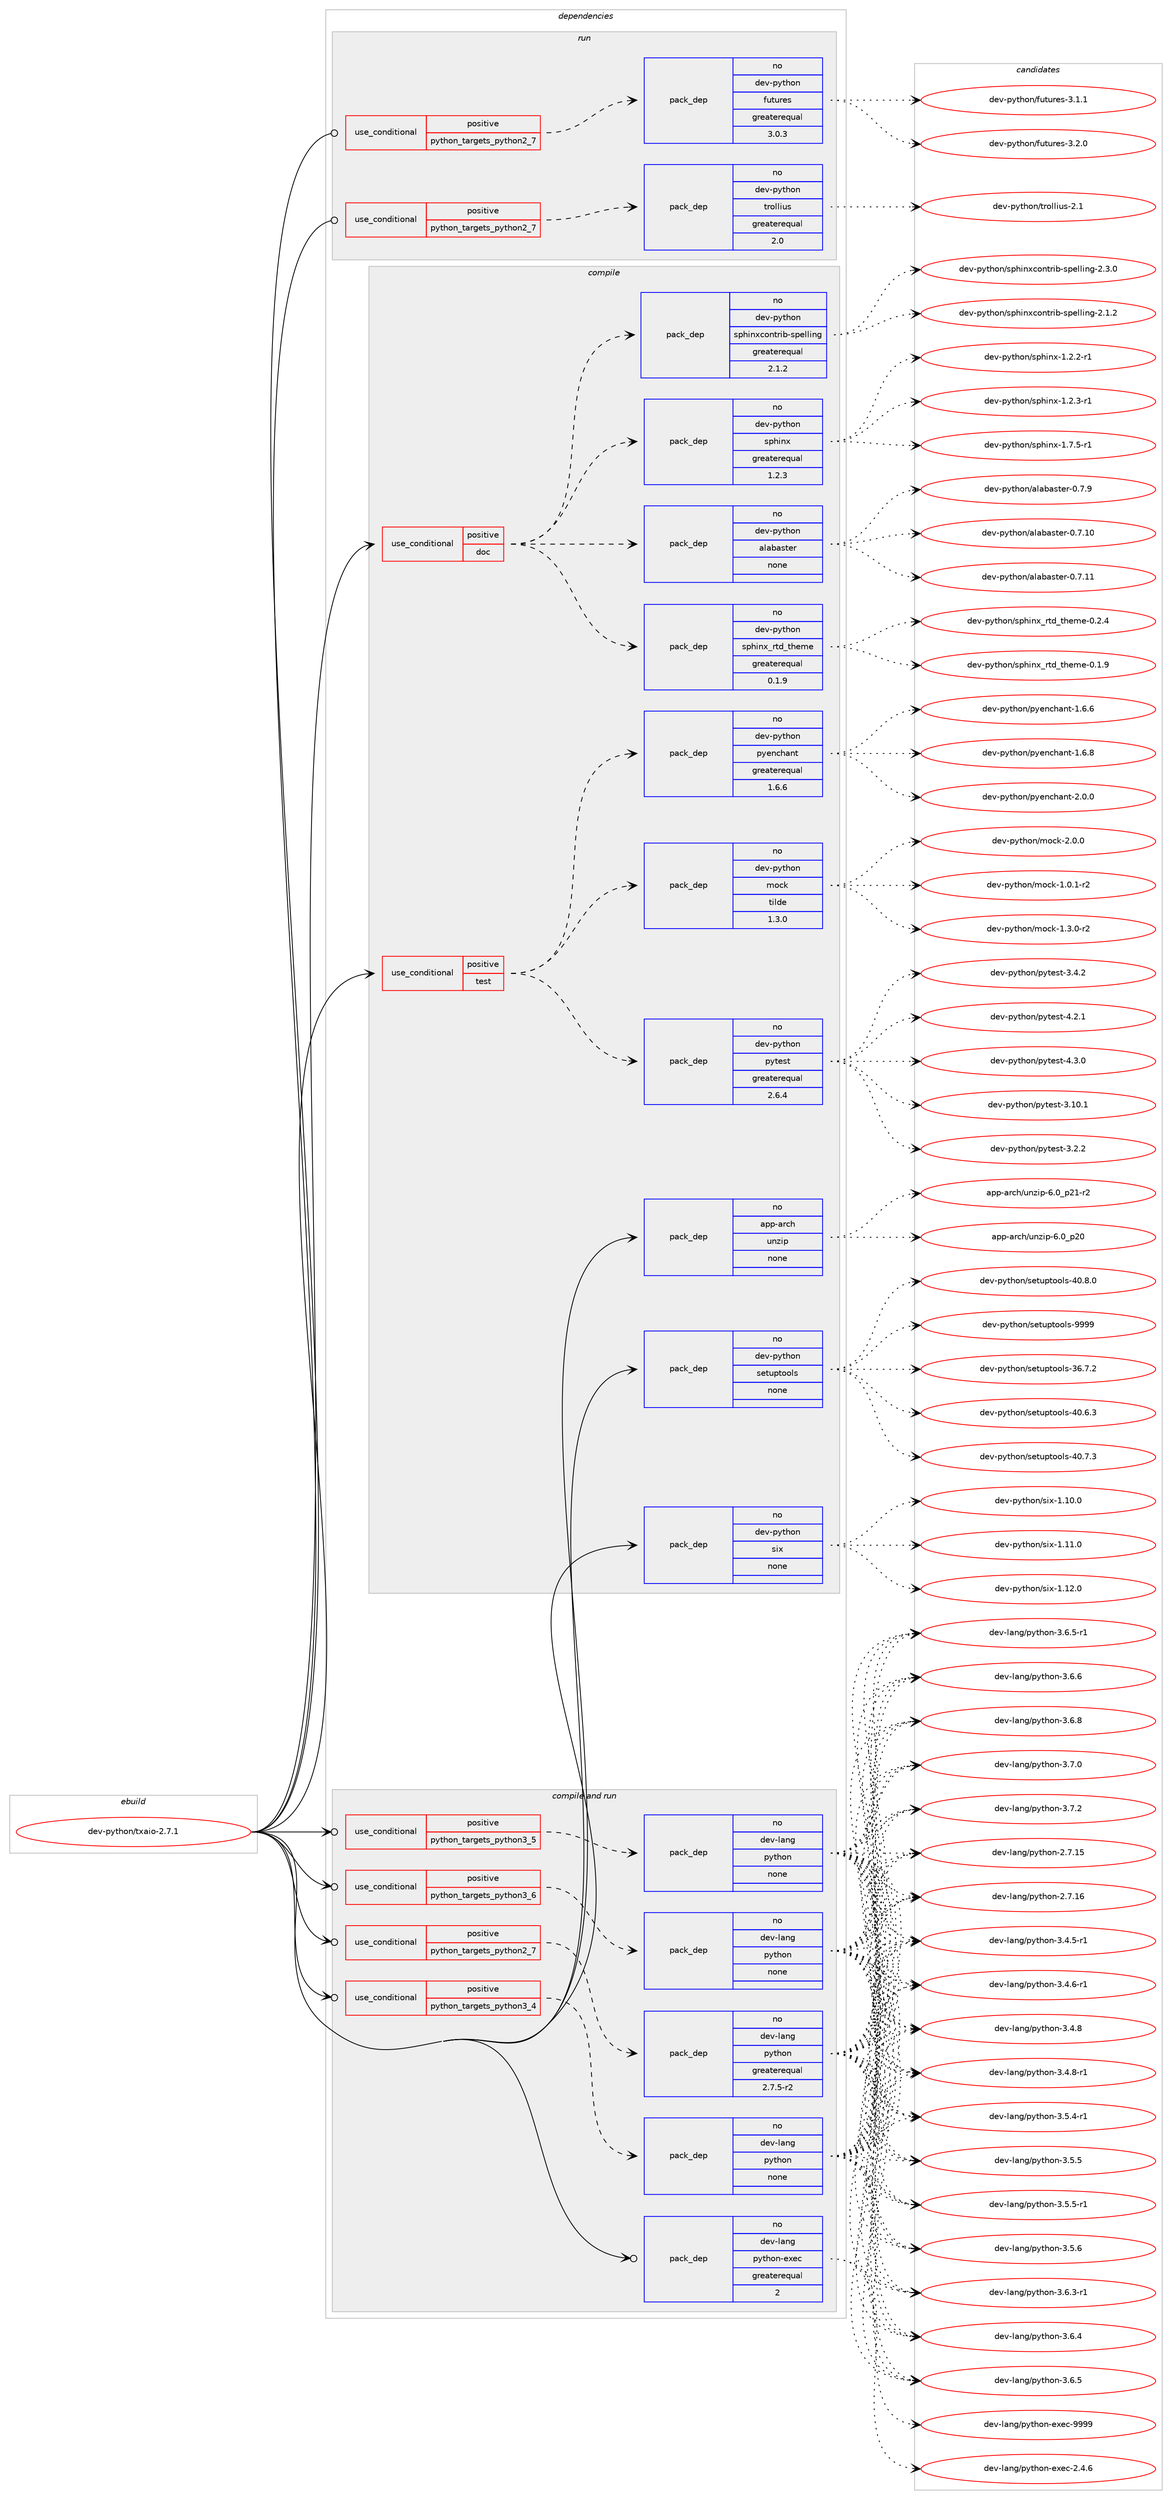 digraph prolog {

# *************
# Graph options
# *************

newrank=true;
concentrate=true;
compound=true;
graph [rankdir=LR,fontname=Helvetica,fontsize=10,ranksep=1.5];#, ranksep=2.5, nodesep=0.2];
edge  [arrowhead=vee];
node  [fontname=Helvetica,fontsize=10];

# **********
# The ebuild
# **********

subgraph cluster_leftcol {
color=gray;
rank=same;
label=<<i>ebuild</i>>;
id [label="dev-python/txaio-2.7.1", color=red, width=4, href="../dev-python/txaio-2.7.1.svg"];
}

# ****************
# The dependencies
# ****************

subgraph cluster_midcol {
color=gray;
label=<<i>dependencies</i>>;
subgraph cluster_compile {
fillcolor="#eeeeee";
style=filled;
label=<<i>compile</i>>;
subgraph cond386147 {
dependency1445963 [label=<<TABLE BORDER="0" CELLBORDER="1" CELLSPACING="0" CELLPADDING="4"><TR><TD ROWSPAN="3" CELLPADDING="10">use_conditional</TD></TR><TR><TD>positive</TD></TR><TR><TD>doc</TD></TR></TABLE>>, shape=none, color=red];
subgraph pack1036449 {
dependency1445964 [label=<<TABLE BORDER="0" CELLBORDER="1" CELLSPACING="0" CELLPADDING="4" WIDTH="220"><TR><TD ROWSPAN="6" CELLPADDING="30">pack_dep</TD></TR><TR><TD WIDTH="110">no</TD></TR><TR><TD>dev-python</TD></TR><TR><TD>sphinx</TD></TR><TR><TD>greaterequal</TD></TR><TR><TD>1.2.3</TD></TR></TABLE>>, shape=none, color=blue];
}
dependency1445963:e -> dependency1445964:w [weight=20,style="dashed",arrowhead="vee"];
subgraph pack1036450 {
dependency1445965 [label=<<TABLE BORDER="0" CELLBORDER="1" CELLSPACING="0" CELLPADDING="4" WIDTH="220"><TR><TD ROWSPAN="6" CELLPADDING="30">pack_dep</TD></TR><TR><TD WIDTH="110">no</TD></TR><TR><TD>dev-python</TD></TR><TR><TD>sphinxcontrib-spelling</TD></TR><TR><TD>greaterequal</TD></TR><TR><TD>2.1.2</TD></TR></TABLE>>, shape=none, color=blue];
}
dependency1445963:e -> dependency1445965:w [weight=20,style="dashed",arrowhead="vee"];
subgraph pack1036451 {
dependency1445966 [label=<<TABLE BORDER="0" CELLBORDER="1" CELLSPACING="0" CELLPADDING="4" WIDTH="220"><TR><TD ROWSPAN="6" CELLPADDING="30">pack_dep</TD></TR><TR><TD WIDTH="110">no</TD></TR><TR><TD>dev-python</TD></TR><TR><TD>sphinx_rtd_theme</TD></TR><TR><TD>greaterequal</TD></TR><TR><TD>0.1.9</TD></TR></TABLE>>, shape=none, color=blue];
}
dependency1445963:e -> dependency1445966:w [weight=20,style="dashed",arrowhead="vee"];
subgraph pack1036452 {
dependency1445967 [label=<<TABLE BORDER="0" CELLBORDER="1" CELLSPACING="0" CELLPADDING="4" WIDTH="220"><TR><TD ROWSPAN="6" CELLPADDING="30">pack_dep</TD></TR><TR><TD WIDTH="110">no</TD></TR><TR><TD>dev-python</TD></TR><TR><TD>alabaster</TD></TR><TR><TD>none</TD></TR><TR><TD></TD></TR></TABLE>>, shape=none, color=blue];
}
dependency1445963:e -> dependency1445967:w [weight=20,style="dashed",arrowhead="vee"];
}
id:e -> dependency1445963:w [weight=20,style="solid",arrowhead="vee"];
subgraph cond386148 {
dependency1445968 [label=<<TABLE BORDER="0" CELLBORDER="1" CELLSPACING="0" CELLPADDING="4"><TR><TD ROWSPAN="3" CELLPADDING="10">use_conditional</TD></TR><TR><TD>positive</TD></TR><TR><TD>test</TD></TR></TABLE>>, shape=none, color=red];
subgraph pack1036453 {
dependency1445969 [label=<<TABLE BORDER="0" CELLBORDER="1" CELLSPACING="0" CELLPADDING="4" WIDTH="220"><TR><TD ROWSPAN="6" CELLPADDING="30">pack_dep</TD></TR><TR><TD WIDTH="110">no</TD></TR><TR><TD>dev-python</TD></TR><TR><TD>pytest</TD></TR><TR><TD>greaterequal</TD></TR><TR><TD>2.6.4</TD></TR></TABLE>>, shape=none, color=blue];
}
dependency1445968:e -> dependency1445969:w [weight=20,style="dashed",arrowhead="vee"];
subgraph pack1036454 {
dependency1445970 [label=<<TABLE BORDER="0" CELLBORDER="1" CELLSPACING="0" CELLPADDING="4" WIDTH="220"><TR><TD ROWSPAN="6" CELLPADDING="30">pack_dep</TD></TR><TR><TD WIDTH="110">no</TD></TR><TR><TD>dev-python</TD></TR><TR><TD>mock</TD></TR><TR><TD>tilde</TD></TR><TR><TD>1.3.0</TD></TR></TABLE>>, shape=none, color=blue];
}
dependency1445968:e -> dependency1445970:w [weight=20,style="dashed",arrowhead="vee"];
subgraph pack1036455 {
dependency1445971 [label=<<TABLE BORDER="0" CELLBORDER="1" CELLSPACING="0" CELLPADDING="4" WIDTH="220"><TR><TD ROWSPAN="6" CELLPADDING="30">pack_dep</TD></TR><TR><TD WIDTH="110">no</TD></TR><TR><TD>dev-python</TD></TR><TR><TD>pyenchant</TD></TR><TR><TD>greaterequal</TD></TR><TR><TD>1.6.6</TD></TR></TABLE>>, shape=none, color=blue];
}
dependency1445968:e -> dependency1445971:w [weight=20,style="dashed",arrowhead="vee"];
}
id:e -> dependency1445968:w [weight=20,style="solid",arrowhead="vee"];
subgraph pack1036456 {
dependency1445972 [label=<<TABLE BORDER="0" CELLBORDER="1" CELLSPACING="0" CELLPADDING="4" WIDTH="220"><TR><TD ROWSPAN="6" CELLPADDING="30">pack_dep</TD></TR><TR><TD WIDTH="110">no</TD></TR><TR><TD>app-arch</TD></TR><TR><TD>unzip</TD></TR><TR><TD>none</TD></TR><TR><TD></TD></TR></TABLE>>, shape=none, color=blue];
}
id:e -> dependency1445972:w [weight=20,style="solid",arrowhead="vee"];
subgraph pack1036457 {
dependency1445973 [label=<<TABLE BORDER="0" CELLBORDER="1" CELLSPACING="0" CELLPADDING="4" WIDTH="220"><TR><TD ROWSPAN="6" CELLPADDING="30">pack_dep</TD></TR><TR><TD WIDTH="110">no</TD></TR><TR><TD>dev-python</TD></TR><TR><TD>setuptools</TD></TR><TR><TD>none</TD></TR><TR><TD></TD></TR></TABLE>>, shape=none, color=blue];
}
id:e -> dependency1445973:w [weight=20,style="solid",arrowhead="vee"];
subgraph pack1036458 {
dependency1445974 [label=<<TABLE BORDER="0" CELLBORDER="1" CELLSPACING="0" CELLPADDING="4" WIDTH="220"><TR><TD ROWSPAN="6" CELLPADDING="30">pack_dep</TD></TR><TR><TD WIDTH="110">no</TD></TR><TR><TD>dev-python</TD></TR><TR><TD>six</TD></TR><TR><TD>none</TD></TR><TR><TD></TD></TR></TABLE>>, shape=none, color=blue];
}
id:e -> dependency1445974:w [weight=20,style="solid",arrowhead="vee"];
}
subgraph cluster_compileandrun {
fillcolor="#eeeeee";
style=filled;
label=<<i>compile and run</i>>;
subgraph cond386149 {
dependency1445975 [label=<<TABLE BORDER="0" CELLBORDER="1" CELLSPACING="0" CELLPADDING="4"><TR><TD ROWSPAN="3" CELLPADDING="10">use_conditional</TD></TR><TR><TD>positive</TD></TR><TR><TD>python_targets_python2_7</TD></TR></TABLE>>, shape=none, color=red];
subgraph pack1036459 {
dependency1445976 [label=<<TABLE BORDER="0" CELLBORDER="1" CELLSPACING="0" CELLPADDING="4" WIDTH="220"><TR><TD ROWSPAN="6" CELLPADDING="30">pack_dep</TD></TR><TR><TD WIDTH="110">no</TD></TR><TR><TD>dev-lang</TD></TR><TR><TD>python</TD></TR><TR><TD>greaterequal</TD></TR><TR><TD>2.7.5-r2</TD></TR></TABLE>>, shape=none, color=blue];
}
dependency1445975:e -> dependency1445976:w [weight=20,style="dashed",arrowhead="vee"];
}
id:e -> dependency1445975:w [weight=20,style="solid",arrowhead="odotvee"];
subgraph cond386150 {
dependency1445977 [label=<<TABLE BORDER="0" CELLBORDER="1" CELLSPACING="0" CELLPADDING="4"><TR><TD ROWSPAN="3" CELLPADDING="10">use_conditional</TD></TR><TR><TD>positive</TD></TR><TR><TD>python_targets_python3_4</TD></TR></TABLE>>, shape=none, color=red];
subgraph pack1036460 {
dependency1445978 [label=<<TABLE BORDER="0" CELLBORDER="1" CELLSPACING="0" CELLPADDING="4" WIDTH="220"><TR><TD ROWSPAN="6" CELLPADDING="30">pack_dep</TD></TR><TR><TD WIDTH="110">no</TD></TR><TR><TD>dev-lang</TD></TR><TR><TD>python</TD></TR><TR><TD>none</TD></TR><TR><TD></TD></TR></TABLE>>, shape=none, color=blue];
}
dependency1445977:e -> dependency1445978:w [weight=20,style="dashed",arrowhead="vee"];
}
id:e -> dependency1445977:w [weight=20,style="solid",arrowhead="odotvee"];
subgraph cond386151 {
dependency1445979 [label=<<TABLE BORDER="0" CELLBORDER="1" CELLSPACING="0" CELLPADDING="4"><TR><TD ROWSPAN="3" CELLPADDING="10">use_conditional</TD></TR><TR><TD>positive</TD></TR><TR><TD>python_targets_python3_5</TD></TR></TABLE>>, shape=none, color=red];
subgraph pack1036461 {
dependency1445980 [label=<<TABLE BORDER="0" CELLBORDER="1" CELLSPACING="0" CELLPADDING="4" WIDTH="220"><TR><TD ROWSPAN="6" CELLPADDING="30">pack_dep</TD></TR><TR><TD WIDTH="110">no</TD></TR><TR><TD>dev-lang</TD></TR><TR><TD>python</TD></TR><TR><TD>none</TD></TR><TR><TD></TD></TR></TABLE>>, shape=none, color=blue];
}
dependency1445979:e -> dependency1445980:w [weight=20,style="dashed",arrowhead="vee"];
}
id:e -> dependency1445979:w [weight=20,style="solid",arrowhead="odotvee"];
subgraph cond386152 {
dependency1445981 [label=<<TABLE BORDER="0" CELLBORDER="1" CELLSPACING="0" CELLPADDING="4"><TR><TD ROWSPAN="3" CELLPADDING="10">use_conditional</TD></TR><TR><TD>positive</TD></TR><TR><TD>python_targets_python3_6</TD></TR></TABLE>>, shape=none, color=red];
subgraph pack1036462 {
dependency1445982 [label=<<TABLE BORDER="0" CELLBORDER="1" CELLSPACING="0" CELLPADDING="4" WIDTH="220"><TR><TD ROWSPAN="6" CELLPADDING="30">pack_dep</TD></TR><TR><TD WIDTH="110">no</TD></TR><TR><TD>dev-lang</TD></TR><TR><TD>python</TD></TR><TR><TD>none</TD></TR><TR><TD></TD></TR></TABLE>>, shape=none, color=blue];
}
dependency1445981:e -> dependency1445982:w [weight=20,style="dashed",arrowhead="vee"];
}
id:e -> dependency1445981:w [weight=20,style="solid",arrowhead="odotvee"];
subgraph pack1036463 {
dependency1445983 [label=<<TABLE BORDER="0" CELLBORDER="1" CELLSPACING="0" CELLPADDING="4" WIDTH="220"><TR><TD ROWSPAN="6" CELLPADDING="30">pack_dep</TD></TR><TR><TD WIDTH="110">no</TD></TR><TR><TD>dev-lang</TD></TR><TR><TD>python-exec</TD></TR><TR><TD>greaterequal</TD></TR><TR><TD>2</TD></TR></TABLE>>, shape=none, color=blue];
}
id:e -> dependency1445983:w [weight=20,style="solid",arrowhead="odotvee"];
}
subgraph cluster_run {
fillcolor="#eeeeee";
style=filled;
label=<<i>run</i>>;
subgraph cond386153 {
dependency1445984 [label=<<TABLE BORDER="0" CELLBORDER="1" CELLSPACING="0" CELLPADDING="4"><TR><TD ROWSPAN="3" CELLPADDING="10">use_conditional</TD></TR><TR><TD>positive</TD></TR><TR><TD>python_targets_python2_7</TD></TR></TABLE>>, shape=none, color=red];
subgraph pack1036464 {
dependency1445985 [label=<<TABLE BORDER="0" CELLBORDER="1" CELLSPACING="0" CELLPADDING="4" WIDTH="220"><TR><TD ROWSPAN="6" CELLPADDING="30">pack_dep</TD></TR><TR><TD WIDTH="110">no</TD></TR><TR><TD>dev-python</TD></TR><TR><TD>futures</TD></TR><TR><TD>greaterequal</TD></TR><TR><TD>3.0.3</TD></TR></TABLE>>, shape=none, color=blue];
}
dependency1445984:e -> dependency1445985:w [weight=20,style="dashed",arrowhead="vee"];
}
id:e -> dependency1445984:w [weight=20,style="solid",arrowhead="odot"];
subgraph cond386154 {
dependency1445986 [label=<<TABLE BORDER="0" CELLBORDER="1" CELLSPACING="0" CELLPADDING="4"><TR><TD ROWSPAN="3" CELLPADDING="10">use_conditional</TD></TR><TR><TD>positive</TD></TR><TR><TD>python_targets_python2_7</TD></TR></TABLE>>, shape=none, color=red];
subgraph pack1036465 {
dependency1445987 [label=<<TABLE BORDER="0" CELLBORDER="1" CELLSPACING="0" CELLPADDING="4" WIDTH="220"><TR><TD ROWSPAN="6" CELLPADDING="30">pack_dep</TD></TR><TR><TD WIDTH="110">no</TD></TR><TR><TD>dev-python</TD></TR><TR><TD>trollius</TD></TR><TR><TD>greaterequal</TD></TR><TR><TD>2.0</TD></TR></TABLE>>, shape=none, color=blue];
}
dependency1445986:e -> dependency1445987:w [weight=20,style="dashed",arrowhead="vee"];
}
id:e -> dependency1445986:w [weight=20,style="solid",arrowhead="odot"];
}
}

# **************
# The candidates
# **************

subgraph cluster_choices {
rank=same;
color=gray;
label=<<i>candidates</i>>;

subgraph choice1036449 {
color=black;
nodesep=1;
choice10010111845112121116104111110471151121041051101204549465046504511449 [label="dev-python/sphinx-1.2.2-r1", color=red, width=4,href="../dev-python/sphinx-1.2.2-r1.svg"];
choice10010111845112121116104111110471151121041051101204549465046514511449 [label="dev-python/sphinx-1.2.3-r1", color=red, width=4,href="../dev-python/sphinx-1.2.3-r1.svg"];
choice10010111845112121116104111110471151121041051101204549465546534511449 [label="dev-python/sphinx-1.7.5-r1", color=red, width=4,href="../dev-python/sphinx-1.7.5-r1.svg"];
dependency1445964:e -> choice10010111845112121116104111110471151121041051101204549465046504511449:w [style=dotted,weight="100"];
dependency1445964:e -> choice10010111845112121116104111110471151121041051101204549465046514511449:w [style=dotted,weight="100"];
dependency1445964:e -> choice10010111845112121116104111110471151121041051101204549465546534511449:w [style=dotted,weight="100"];
}
subgraph choice1036450 {
color=black;
nodesep=1;
choice1001011184511212111610411111047115112104105110120991111101161141059845115112101108108105110103455046494650 [label="dev-python/sphinxcontrib-spelling-2.1.2", color=red, width=4,href="../dev-python/sphinxcontrib-spelling-2.1.2.svg"];
choice1001011184511212111610411111047115112104105110120991111101161141059845115112101108108105110103455046514648 [label="dev-python/sphinxcontrib-spelling-2.3.0", color=red, width=4,href="../dev-python/sphinxcontrib-spelling-2.3.0.svg"];
dependency1445965:e -> choice1001011184511212111610411111047115112104105110120991111101161141059845115112101108108105110103455046494650:w [style=dotted,weight="100"];
dependency1445965:e -> choice1001011184511212111610411111047115112104105110120991111101161141059845115112101108108105110103455046514648:w [style=dotted,weight="100"];
}
subgraph choice1036451 {
color=black;
nodesep=1;
choice10010111845112121116104111110471151121041051101209511411610095116104101109101454846494657 [label="dev-python/sphinx_rtd_theme-0.1.9", color=red, width=4,href="../dev-python/sphinx_rtd_theme-0.1.9.svg"];
choice10010111845112121116104111110471151121041051101209511411610095116104101109101454846504652 [label="dev-python/sphinx_rtd_theme-0.2.4", color=red, width=4,href="../dev-python/sphinx_rtd_theme-0.2.4.svg"];
dependency1445966:e -> choice10010111845112121116104111110471151121041051101209511411610095116104101109101454846494657:w [style=dotted,weight="100"];
dependency1445966:e -> choice10010111845112121116104111110471151121041051101209511411610095116104101109101454846504652:w [style=dotted,weight="100"];
}
subgraph choice1036452 {
color=black;
nodesep=1;
choice10010111845112121116104111110479710897989711511610111445484655464948 [label="dev-python/alabaster-0.7.10", color=red, width=4,href="../dev-python/alabaster-0.7.10.svg"];
choice10010111845112121116104111110479710897989711511610111445484655464949 [label="dev-python/alabaster-0.7.11", color=red, width=4,href="../dev-python/alabaster-0.7.11.svg"];
choice100101118451121211161041111104797108979897115116101114454846554657 [label="dev-python/alabaster-0.7.9", color=red, width=4,href="../dev-python/alabaster-0.7.9.svg"];
dependency1445967:e -> choice10010111845112121116104111110479710897989711511610111445484655464948:w [style=dotted,weight="100"];
dependency1445967:e -> choice10010111845112121116104111110479710897989711511610111445484655464949:w [style=dotted,weight="100"];
dependency1445967:e -> choice100101118451121211161041111104797108979897115116101114454846554657:w [style=dotted,weight="100"];
}
subgraph choice1036453 {
color=black;
nodesep=1;
choice100101118451121211161041111104711212111610111511645514649484649 [label="dev-python/pytest-3.10.1", color=red, width=4,href="../dev-python/pytest-3.10.1.svg"];
choice1001011184511212111610411111047112121116101115116455146504650 [label="dev-python/pytest-3.2.2", color=red, width=4,href="../dev-python/pytest-3.2.2.svg"];
choice1001011184511212111610411111047112121116101115116455146524650 [label="dev-python/pytest-3.4.2", color=red, width=4,href="../dev-python/pytest-3.4.2.svg"];
choice1001011184511212111610411111047112121116101115116455246504649 [label="dev-python/pytest-4.2.1", color=red, width=4,href="../dev-python/pytest-4.2.1.svg"];
choice1001011184511212111610411111047112121116101115116455246514648 [label="dev-python/pytest-4.3.0", color=red, width=4,href="../dev-python/pytest-4.3.0.svg"];
dependency1445969:e -> choice100101118451121211161041111104711212111610111511645514649484649:w [style=dotted,weight="100"];
dependency1445969:e -> choice1001011184511212111610411111047112121116101115116455146504650:w [style=dotted,weight="100"];
dependency1445969:e -> choice1001011184511212111610411111047112121116101115116455146524650:w [style=dotted,weight="100"];
dependency1445969:e -> choice1001011184511212111610411111047112121116101115116455246504649:w [style=dotted,weight="100"];
dependency1445969:e -> choice1001011184511212111610411111047112121116101115116455246514648:w [style=dotted,weight="100"];
}
subgraph choice1036454 {
color=black;
nodesep=1;
choice1001011184511212111610411111047109111991074549464846494511450 [label="dev-python/mock-1.0.1-r2", color=red, width=4,href="../dev-python/mock-1.0.1-r2.svg"];
choice1001011184511212111610411111047109111991074549465146484511450 [label="dev-python/mock-1.3.0-r2", color=red, width=4,href="../dev-python/mock-1.3.0-r2.svg"];
choice100101118451121211161041111104710911199107455046484648 [label="dev-python/mock-2.0.0", color=red, width=4,href="../dev-python/mock-2.0.0.svg"];
dependency1445970:e -> choice1001011184511212111610411111047109111991074549464846494511450:w [style=dotted,weight="100"];
dependency1445970:e -> choice1001011184511212111610411111047109111991074549465146484511450:w [style=dotted,weight="100"];
dependency1445970:e -> choice100101118451121211161041111104710911199107455046484648:w [style=dotted,weight="100"];
}
subgraph choice1036455 {
color=black;
nodesep=1;
choice10010111845112121116104111110471121211011109910497110116454946544654 [label="dev-python/pyenchant-1.6.6", color=red, width=4,href="../dev-python/pyenchant-1.6.6.svg"];
choice10010111845112121116104111110471121211011109910497110116454946544656 [label="dev-python/pyenchant-1.6.8", color=red, width=4,href="../dev-python/pyenchant-1.6.8.svg"];
choice10010111845112121116104111110471121211011109910497110116455046484648 [label="dev-python/pyenchant-2.0.0", color=red, width=4,href="../dev-python/pyenchant-2.0.0.svg"];
dependency1445971:e -> choice10010111845112121116104111110471121211011109910497110116454946544654:w [style=dotted,weight="100"];
dependency1445971:e -> choice10010111845112121116104111110471121211011109910497110116454946544656:w [style=dotted,weight="100"];
dependency1445971:e -> choice10010111845112121116104111110471121211011109910497110116455046484648:w [style=dotted,weight="100"];
}
subgraph choice1036456 {
color=black;
nodesep=1;
choice971121124597114991044711711012210511245544648951125048 [label="app-arch/unzip-6.0_p20", color=red, width=4,href="../app-arch/unzip-6.0_p20.svg"];
choice9711211245971149910447117110122105112455446489511250494511450 [label="app-arch/unzip-6.0_p21-r2", color=red, width=4,href="../app-arch/unzip-6.0_p21-r2.svg"];
dependency1445972:e -> choice971121124597114991044711711012210511245544648951125048:w [style=dotted,weight="100"];
dependency1445972:e -> choice9711211245971149910447117110122105112455446489511250494511450:w [style=dotted,weight="100"];
}
subgraph choice1036457 {
color=black;
nodesep=1;
choice100101118451121211161041111104711510111611711211611111110811545515446554650 [label="dev-python/setuptools-36.7.2", color=red, width=4,href="../dev-python/setuptools-36.7.2.svg"];
choice100101118451121211161041111104711510111611711211611111110811545524846544651 [label="dev-python/setuptools-40.6.3", color=red, width=4,href="../dev-python/setuptools-40.6.3.svg"];
choice100101118451121211161041111104711510111611711211611111110811545524846554651 [label="dev-python/setuptools-40.7.3", color=red, width=4,href="../dev-python/setuptools-40.7.3.svg"];
choice100101118451121211161041111104711510111611711211611111110811545524846564648 [label="dev-python/setuptools-40.8.0", color=red, width=4,href="../dev-python/setuptools-40.8.0.svg"];
choice10010111845112121116104111110471151011161171121161111111081154557575757 [label="dev-python/setuptools-9999", color=red, width=4,href="../dev-python/setuptools-9999.svg"];
dependency1445973:e -> choice100101118451121211161041111104711510111611711211611111110811545515446554650:w [style=dotted,weight="100"];
dependency1445973:e -> choice100101118451121211161041111104711510111611711211611111110811545524846544651:w [style=dotted,weight="100"];
dependency1445973:e -> choice100101118451121211161041111104711510111611711211611111110811545524846554651:w [style=dotted,weight="100"];
dependency1445973:e -> choice100101118451121211161041111104711510111611711211611111110811545524846564648:w [style=dotted,weight="100"];
dependency1445973:e -> choice10010111845112121116104111110471151011161171121161111111081154557575757:w [style=dotted,weight="100"];
}
subgraph choice1036458 {
color=black;
nodesep=1;
choice100101118451121211161041111104711510512045494649484648 [label="dev-python/six-1.10.0", color=red, width=4,href="../dev-python/six-1.10.0.svg"];
choice100101118451121211161041111104711510512045494649494648 [label="dev-python/six-1.11.0", color=red, width=4,href="../dev-python/six-1.11.0.svg"];
choice100101118451121211161041111104711510512045494649504648 [label="dev-python/six-1.12.0", color=red, width=4,href="../dev-python/six-1.12.0.svg"];
dependency1445974:e -> choice100101118451121211161041111104711510512045494649484648:w [style=dotted,weight="100"];
dependency1445974:e -> choice100101118451121211161041111104711510512045494649494648:w [style=dotted,weight="100"];
dependency1445974:e -> choice100101118451121211161041111104711510512045494649504648:w [style=dotted,weight="100"];
}
subgraph choice1036459 {
color=black;
nodesep=1;
choice10010111845108971101034711212111610411111045504655464953 [label="dev-lang/python-2.7.15", color=red, width=4,href="../dev-lang/python-2.7.15.svg"];
choice10010111845108971101034711212111610411111045504655464954 [label="dev-lang/python-2.7.16", color=red, width=4,href="../dev-lang/python-2.7.16.svg"];
choice1001011184510897110103471121211161041111104551465246534511449 [label="dev-lang/python-3.4.5-r1", color=red, width=4,href="../dev-lang/python-3.4.5-r1.svg"];
choice1001011184510897110103471121211161041111104551465246544511449 [label="dev-lang/python-3.4.6-r1", color=red, width=4,href="../dev-lang/python-3.4.6-r1.svg"];
choice100101118451089711010347112121116104111110455146524656 [label="dev-lang/python-3.4.8", color=red, width=4,href="../dev-lang/python-3.4.8.svg"];
choice1001011184510897110103471121211161041111104551465246564511449 [label="dev-lang/python-3.4.8-r1", color=red, width=4,href="../dev-lang/python-3.4.8-r1.svg"];
choice1001011184510897110103471121211161041111104551465346524511449 [label="dev-lang/python-3.5.4-r1", color=red, width=4,href="../dev-lang/python-3.5.4-r1.svg"];
choice100101118451089711010347112121116104111110455146534653 [label="dev-lang/python-3.5.5", color=red, width=4,href="../dev-lang/python-3.5.5.svg"];
choice1001011184510897110103471121211161041111104551465346534511449 [label="dev-lang/python-3.5.5-r1", color=red, width=4,href="../dev-lang/python-3.5.5-r1.svg"];
choice100101118451089711010347112121116104111110455146534654 [label="dev-lang/python-3.5.6", color=red, width=4,href="../dev-lang/python-3.5.6.svg"];
choice1001011184510897110103471121211161041111104551465446514511449 [label="dev-lang/python-3.6.3-r1", color=red, width=4,href="../dev-lang/python-3.6.3-r1.svg"];
choice100101118451089711010347112121116104111110455146544652 [label="dev-lang/python-3.6.4", color=red, width=4,href="../dev-lang/python-3.6.4.svg"];
choice100101118451089711010347112121116104111110455146544653 [label="dev-lang/python-3.6.5", color=red, width=4,href="../dev-lang/python-3.6.5.svg"];
choice1001011184510897110103471121211161041111104551465446534511449 [label="dev-lang/python-3.6.5-r1", color=red, width=4,href="../dev-lang/python-3.6.5-r1.svg"];
choice100101118451089711010347112121116104111110455146544654 [label="dev-lang/python-3.6.6", color=red, width=4,href="../dev-lang/python-3.6.6.svg"];
choice100101118451089711010347112121116104111110455146544656 [label="dev-lang/python-3.6.8", color=red, width=4,href="../dev-lang/python-3.6.8.svg"];
choice100101118451089711010347112121116104111110455146554648 [label="dev-lang/python-3.7.0", color=red, width=4,href="../dev-lang/python-3.7.0.svg"];
choice100101118451089711010347112121116104111110455146554650 [label="dev-lang/python-3.7.2", color=red, width=4,href="../dev-lang/python-3.7.2.svg"];
dependency1445976:e -> choice10010111845108971101034711212111610411111045504655464953:w [style=dotted,weight="100"];
dependency1445976:e -> choice10010111845108971101034711212111610411111045504655464954:w [style=dotted,weight="100"];
dependency1445976:e -> choice1001011184510897110103471121211161041111104551465246534511449:w [style=dotted,weight="100"];
dependency1445976:e -> choice1001011184510897110103471121211161041111104551465246544511449:w [style=dotted,weight="100"];
dependency1445976:e -> choice100101118451089711010347112121116104111110455146524656:w [style=dotted,weight="100"];
dependency1445976:e -> choice1001011184510897110103471121211161041111104551465246564511449:w [style=dotted,weight="100"];
dependency1445976:e -> choice1001011184510897110103471121211161041111104551465346524511449:w [style=dotted,weight="100"];
dependency1445976:e -> choice100101118451089711010347112121116104111110455146534653:w [style=dotted,weight="100"];
dependency1445976:e -> choice1001011184510897110103471121211161041111104551465346534511449:w [style=dotted,weight="100"];
dependency1445976:e -> choice100101118451089711010347112121116104111110455146534654:w [style=dotted,weight="100"];
dependency1445976:e -> choice1001011184510897110103471121211161041111104551465446514511449:w [style=dotted,weight="100"];
dependency1445976:e -> choice100101118451089711010347112121116104111110455146544652:w [style=dotted,weight="100"];
dependency1445976:e -> choice100101118451089711010347112121116104111110455146544653:w [style=dotted,weight="100"];
dependency1445976:e -> choice1001011184510897110103471121211161041111104551465446534511449:w [style=dotted,weight="100"];
dependency1445976:e -> choice100101118451089711010347112121116104111110455146544654:w [style=dotted,weight="100"];
dependency1445976:e -> choice100101118451089711010347112121116104111110455146544656:w [style=dotted,weight="100"];
dependency1445976:e -> choice100101118451089711010347112121116104111110455146554648:w [style=dotted,weight="100"];
dependency1445976:e -> choice100101118451089711010347112121116104111110455146554650:w [style=dotted,weight="100"];
}
subgraph choice1036460 {
color=black;
nodesep=1;
choice10010111845108971101034711212111610411111045504655464953 [label="dev-lang/python-2.7.15", color=red, width=4,href="../dev-lang/python-2.7.15.svg"];
choice10010111845108971101034711212111610411111045504655464954 [label="dev-lang/python-2.7.16", color=red, width=4,href="../dev-lang/python-2.7.16.svg"];
choice1001011184510897110103471121211161041111104551465246534511449 [label="dev-lang/python-3.4.5-r1", color=red, width=4,href="../dev-lang/python-3.4.5-r1.svg"];
choice1001011184510897110103471121211161041111104551465246544511449 [label="dev-lang/python-3.4.6-r1", color=red, width=4,href="../dev-lang/python-3.4.6-r1.svg"];
choice100101118451089711010347112121116104111110455146524656 [label="dev-lang/python-3.4.8", color=red, width=4,href="../dev-lang/python-3.4.8.svg"];
choice1001011184510897110103471121211161041111104551465246564511449 [label="dev-lang/python-3.4.8-r1", color=red, width=4,href="../dev-lang/python-3.4.8-r1.svg"];
choice1001011184510897110103471121211161041111104551465346524511449 [label="dev-lang/python-3.5.4-r1", color=red, width=4,href="../dev-lang/python-3.5.4-r1.svg"];
choice100101118451089711010347112121116104111110455146534653 [label="dev-lang/python-3.5.5", color=red, width=4,href="../dev-lang/python-3.5.5.svg"];
choice1001011184510897110103471121211161041111104551465346534511449 [label="dev-lang/python-3.5.5-r1", color=red, width=4,href="../dev-lang/python-3.5.5-r1.svg"];
choice100101118451089711010347112121116104111110455146534654 [label="dev-lang/python-3.5.6", color=red, width=4,href="../dev-lang/python-3.5.6.svg"];
choice1001011184510897110103471121211161041111104551465446514511449 [label="dev-lang/python-3.6.3-r1", color=red, width=4,href="../dev-lang/python-3.6.3-r1.svg"];
choice100101118451089711010347112121116104111110455146544652 [label="dev-lang/python-3.6.4", color=red, width=4,href="../dev-lang/python-3.6.4.svg"];
choice100101118451089711010347112121116104111110455146544653 [label="dev-lang/python-3.6.5", color=red, width=4,href="../dev-lang/python-3.6.5.svg"];
choice1001011184510897110103471121211161041111104551465446534511449 [label="dev-lang/python-3.6.5-r1", color=red, width=4,href="../dev-lang/python-3.6.5-r1.svg"];
choice100101118451089711010347112121116104111110455146544654 [label="dev-lang/python-3.6.6", color=red, width=4,href="../dev-lang/python-3.6.6.svg"];
choice100101118451089711010347112121116104111110455146544656 [label="dev-lang/python-3.6.8", color=red, width=4,href="../dev-lang/python-3.6.8.svg"];
choice100101118451089711010347112121116104111110455146554648 [label="dev-lang/python-3.7.0", color=red, width=4,href="../dev-lang/python-3.7.0.svg"];
choice100101118451089711010347112121116104111110455146554650 [label="dev-lang/python-3.7.2", color=red, width=4,href="../dev-lang/python-3.7.2.svg"];
dependency1445978:e -> choice10010111845108971101034711212111610411111045504655464953:w [style=dotted,weight="100"];
dependency1445978:e -> choice10010111845108971101034711212111610411111045504655464954:w [style=dotted,weight="100"];
dependency1445978:e -> choice1001011184510897110103471121211161041111104551465246534511449:w [style=dotted,weight="100"];
dependency1445978:e -> choice1001011184510897110103471121211161041111104551465246544511449:w [style=dotted,weight="100"];
dependency1445978:e -> choice100101118451089711010347112121116104111110455146524656:w [style=dotted,weight="100"];
dependency1445978:e -> choice1001011184510897110103471121211161041111104551465246564511449:w [style=dotted,weight="100"];
dependency1445978:e -> choice1001011184510897110103471121211161041111104551465346524511449:w [style=dotted,weight="100"];
dependency1445978:e -> choice100101118451089711010347112121116104111110455146534653:w [style=dotted,weight="100"];
dependency1445978:e -> choice1001011184510897110103471121211161041111104551465346534511449:w [style=dotted,weight="100"];
dependency1445978:e -> choice100101118451089711010347112121116104111110455146534654:w [style=dotted,weight="100"];
dependency1445978:e -> choice1001011184510897110103471121211161041111104551465446514511449:w [style=dotted,weight="100"];
dependency1445978:e -> choice100101118451089711010347112121116104111110455146544652:w [style=dotted,weight="100"];
dependency1445978:e -> choice100101118451089711010347112121116104111110455146544653:w [style=dotted,weight="100"];
dependency1445978:e -> choice1001011184510897110103471121211161041111104551465446534511449:w [style=dotted,weight="100"];
dependency1445978:e -> choice100101118451089711010347112121116104111110455146544654:w [style=dotted,weight="100"];
dependency1445978:e -> choice100101118451089711010347112121116104111110455146544656:w [style=dotted,weight="100"];
dependency1445978:e -> choice100101118451089711010347112121116104111110455146554648:w [style=dotted,weight="100"];
dependency1445978:e -> choice100101118451089711010347112121116104111110455146554650:w [style=dotted,weight="100"];
}
subgraph choice1036461 {
color=black;
nodesep=1;
choice10010111845108971101034711212111610411111045504655464953 [label="dev-lang/python-2.7.15", color=red, width=4,href="../dev-lang/python-2.7.15.svg"];
choice10010111845108971101034711212111610411111045504655464954 [label="dev-lang/python-2.7.16", color=red, width=4,href="../dev-lang/python-2.7.16.svg"];
choice1001011184510897110103471121211161041111104551465246534511449 [label="dev-lang/python-3.4.5-r1", color=red, width=4,href="../dev-lang/python-3.4.5-r1.svg"];
choice1001011184510897110103471121211161041111104551465246544511449 [label="dev-lang/python-3.4.6-r1", color=red, width=4,href="../dev-lang/python-3.4.6-r1.svg"];
choice100101118451089711010347112121116104111110455146524656 [label="dev-lang/python-3.4.8", color=red, width=4,href="../dev-lang/python-3.4.8.svg"];
choice1001011184510897110103471121211161041111104551465246564511449 [label="dev-lang/python-3.4.8-r1", color=red, width=4,href="../dev-lang/python-3.4.8-r1.svg"];
choice1001011184510897110103471121211161041111104551465346524511449 [label="dev-lang/python-3.5.4-r1", color=red, width=4,href="../dev-lang/python-3.5.4-r1.svg"];
choice100101118451089711010347112121116104111110455146534653 [label="dev-lang/python-3.5.5", color=red, width=4,href="../dev-lang/python-3.5.5.svg"];
choice1001011184510897110103471121211161041111104551465346534511449 [label="dev-lang/python-3.5.5-r1", color=red, width=4,href="../dev-lang/python-3.5.5-r1.svg"];
choice100101118451089711010347112121116104111110455146534654 [label="dev-lang/python-3.5.6", color=red, width=4,href="../dev-lang/python-3.5.6.svg"];
choice1001011184510897110103471121211161041111104551465446514511449 [label="dev-lang/python-3.6.3-r1", color=red, width=4,href="../dev-lang/python-3.6.3-r1.svg"];
choice100101118451089711010347112121116104111110455146544652 [label="dev-lang/python-3.6.4", color=red, width=4,href="../dev-lang/python-3.6.4.svg"];
choice100101118451089711010347112121116104111110455146544653 [label="dev-lang/python-3.6.5", color=red, width=4,href="../dev-lang/python-3.6.5.svg"];
choice1001011184510897110103471121211161041111104551465446534511449 [label="dev-lang/python-3.6.5-r1", color=red, width=4,href="../dev-lang/python-3.6.5-r1.svg"];
choice100101118451089711010347112121116104111110455146544654 [label="dev-lang/python-3.6.6", color=red, width=4,href="../dev-lang/python-3.6.6.svg"];
choice100101118451089711010347112121116104111110455146544656 [label="dev-lang/python-3.6.8", color=red, width=4,href="../dev-lang/python-3.6.8.svg"];
choice100101118451089711010347112121116104111110455146554648 [label="dev-lang/python-3.7.0", color=red, width=4,href="../dev-lang/python-3.7.0.svg"];
choice100101118451089711010347112121116104111110455146554650 [label="dev-lang/python-3.7.2", color=red, width=4,href="../dev-lang/python-3.7.2.svg"];
dependency1445980:e -> choice10010111845108971101034711212111610411111045504655464953:w [style=dotted,weight="100"];
dependency1445980:e -> choice10010111845108971101034711212111610411111045504655464954:w [style=dotted,weight="100"];
dependency1445980:e -> choice1001011184510897110103471121211161041111104551465246534511449:w [style=dotted,weight="100"];
dependency1445980:e -> choice1001011184510897110103471121211161041111104551465246544511449:w [style=dotted,weight="100"];
dependency1445980:e -> choice100101118451089711010347112121116104111110455146524656:w [style=dotted,weight="100"];
dependency1445980:e -> choice1001011184510897110103471121211161041111104551465246564511449:w [style=dotted,weight="100"];
dependency1445980:e -> choice1001011184510897110103471121211161041111104551465346524511449:w [style=dotted,weight="100"];
dependency1445980:e -> choice100101118451089711010347112121116104111110455146534653:w [style=dotted,weight="100"];
dependency1445980:e -> choice1001011184510897110103471121211161041111104551465346534511449:w [style=dotted,weight="100"];
dependency1445980:e -> choice100101118451089711010347112121116104111110455146534654:w [style=dotted,weight="100"];
dependency1445980:e -> choice1001011184510897110103471121211161041111104551465446514511449:w [style=dotted,weight="100"];
dependency1445980:e -> choice100101118451089711010347112121116104111110455146544652:w [style=dotted,weight="100"];
dependency1445980:e -> choice100101118451089711010347112121116104111110455146544653:w [style=dotted,weight="100"];
dependency1445980:e -> choice1001011184510897110103471121211161041111104551465446534511449:w [style=dotted,weight="100"];
dependency1445980:e -> choice100101118451089711010347112121116104111110455146544654:w [style=dotted,weight="100"];
dependency1445980:e -> choice100101118451089711010347112121116104111110455146544656:w [style=dotted,weight="100"];
dependency1445980:e -> choice100101118451089711010347112121116104111110455146554648:w [style=dotted,weight="100"];
dependency1445980:e -> choice100101118451089711010347112121116104111110455146554650:w [style=dotted,weight="100"];
}
subgraph choice1036462 {
color=black;
nodesep=1;
choice10010111845108971101034711212111610411111045504655464953 [label="dev-lang/python-2.7.15", color=red, width=4,href="../dev-lang/python-2.7.15.svg"];
choice10010111845108971101034711212111610411111045504655464954 [label="dev-lang/python-2.7.16", color=red, width=4,href="../dev-lang/python-2.7.16.svg"];
choice1001011184510897110103471121211161041111104551465246534511449 [label="dev-lang/python-3.4.5-r1", color=red, width=4,href="../dev-lang/python-3.4.5-r1.svg"];
choice1001011184510897110103471121211161041111104551465246544511449 [label="dev-lang/python-3.4.6-r1", color=red, width=4,href="../dev-lang/python-3.4.6-r1.svg"];
choice100101118451089711010347112121116104111110455146524656 [label="dev-lang/python-3.4.8", color=red, width=4,href="../dev-lang/python-3.4.8.svg"];
choice1001011184510897110103471121211161041111104551465246564511449 [label="dev-lang/python-3.4.8-r1", color=red, width=4,href="../dev-lang/python-3.4.8-r1.svg"];
choice1001011184510897110103471121211161041111104551465346524511449 [label="dev-lang/python-3.5.4-r1", color=red, width=4,href="../dev-lang/python-3.5.4-r1.svg"];
choice100101118451089711010347112121116104111110455146534653 [label="dev-lang/python-3.5.5", color=red, width=4,href="../dev-lang/python-3.5.5.svg"];
choice1001011184510897110103471121211161041111104551465346534511449 [label="dev-lang/python-3.5.5-r1", color=red, width=4,href="../dev-lang/python-3.5.5-r1.svg"];
choice100101118451089711010347112121116104111110455146534654 [label="dev-lang/python-3.5.6", color=red, width=4,href="../dev-lang/python-3.5.6.svg"];
choice1001011184510897110103471121211161041111104551465446514511449 [label="dev-lang/python-3.6.3-r1", color=red, width=4,href="../dev-lang/python-3.6.3-r1.svg"];
choice100101118451089711010347112121116104111110455146544652 [label="dev-lang/python-3.6.4", color=red, width=4,href="../dev-lang/python-3.6.4.svg"];
choice100101118451089711010347112121116104111110455146544653 [label="dev-lang/python-3.6.5", color=red, width=4,href="../dev-lang/python-3.6.5.svg"];
choice1001011184510897110103471121211161041111104551465446534511449 [label="dev-lang/python-3.6.5-r1", color=red, width=4,href="../dev-lang/python-3.6.5-r1.svg"];
choice100101118451089711010347112121116104111110455146544654 [label="dev-lang/python-3.6.6", color=red, width=4,href="../dev-lang/python-3.6.6.svg"];
choice100101118451089711010347112121116104111110455146544656 [label="dev-lang/python-3.6.8", color=red, width=4,href="../dev-lang/python-3.6.8.svg"];
choice100101118451089711010347112121116104111110455146554648 [label="dev-lang/python-3.7.0", color=red, width=4,href="../dev-lang/python-3.7.0.svg"];
choice100101118451089711010347112121116104111110455146554650 [label="dev-lang/python-3.7.2", color=red, width=4,href="../dev-lang/python-3.7.2.svg"];
dependency1445982:e -> choice10010111845108971101034711212111610411111045504655464953:w [style=dotted,weight="100"];
dependency1445982:e -> choice10010111845108971101034711212111610411111045504655464954:w [style=dotted,weight="100"];
dependency1445982:e -> choice1001011184510897110103471121211161041111104551465246534511449:w [style=dotted,weight="100"];
dependency1445982:e -> choice1001011184510897110103471121211161041111104551465246544511449:w [style=dotted,weight="100"];
dependency1445982:e -> choice100101118451089711010347112121116104111110455146524656:w [style=dotted,weight="100"];
dependency1445982:e -> choice1001011184510897110103471121211161041111104551465246564511449:w [style=dotted,weight="100"];
dependency1445982:e -> choice1001011184510897110103471121211161041111104551465346524511449:w [style=dotted,weight="100"];
dependency1445982:e -> choice100101118451089711010347112121116104111110455146534653:w [style=dotted,weight="100"];
dependency1445982:e -> choice1001011184510897110103471121211161041111104551465346534511449:w [style=dotted,weight="100"];
dependency1445982:e -> choice100101118451089711010347112121116104111110455146534654:w [style=dotted,weight="100"];
dependency1445982:e -> choice1001011184510897110103471121211161041111104551465446514511449:w [style=dotted,weight="100"];
dependency1445982:e -> choice100101118451089711010347112121116104111110455146544652:w [style=dotted,weight="100"];
dependency1445982:e -> choice100101118451089711010347112121116104111110455146544653:w [style=dotted,weight="100"];
dependency1445982:e -> choice1001011184510897110103471121211161041111104551465446534511449:w [style=dotted,weight="100"];
dependency1445982:e -> choice100101118451089711010347112121116104111110455146544654:w [style=dotted,weight="100"];
dependency1445982:e -> choice100101118451089711010347112121116104111110455146544656:w [style=dotted,weight="100"];
dependency1445982:e -> choice100101118451089711010347112121116104111110455146554648:w [style=dotted,weight="100"];
dependency1445982:e -> choice100101118451089711010347112121116104111110455146554650:w [style=dotted,weight="100"];
}
subgraph choice1036463 {
color=black;
nodesep=1;
choice1001011184510897110103471121211161041111104510112010199455046524654 [label="dev-lang/python-exec-2.4.6", color=red, width=4,href="../dev-lang/python-exec-2.4.6.svg"];
choice10010111845108971101034711212111610411111045101120101994557575757 [label="dev-lang/python-exec-9999", color=red, width=4,href="../dev-lang/python-exec-9999.svg"];
dependency1445983:e -> choice1001011184510897110103471121211161041111104510112010199455046524654:w [style=dotted,weight="100"];
dependency1445983:e -> choice10010111845108971101034711212111610411111045101120101994557575757:w [style=dotted,weight="100"];
}
subgraph choice1036464 {
color=black;
nodesep=1;
choice1001011184511212111610411111047102117116117114101115455146494649 [label="dev-python/futures-3.1.1", color=red, width=4,href="../dev-python/futures-3.1.1.svg"];
choice1001011184511212111610411111047102117116117114101115455146504648 [label="dev-python/futures-3.2.0", color=red, width=4,href="../dev-python/futures-3.2.0.svg"];
dependency1445985:e -> choice1001011184511212111610411111047102117116117114101115455146494649:w [style=dotted,weight="100"];
dependency1445985:e -> choice1001011184511212111610411111047102117116117114101115455146504648:w [style=dotted,weight="100"];
}
subgraph choice1036465 {
color=black;
nodesep=1;
choice100101118451121211161041111104711611411110810810511711545504649 [label="dev-python/trollius-2.1", color=red, width=4,href="../dev-python/trollius-2.1.svg"];
dependency1445987:e -> choice100101118451121211161041111104711611411110810810511711545504649:w [style=dotted,weight="100"];
}
}

}
